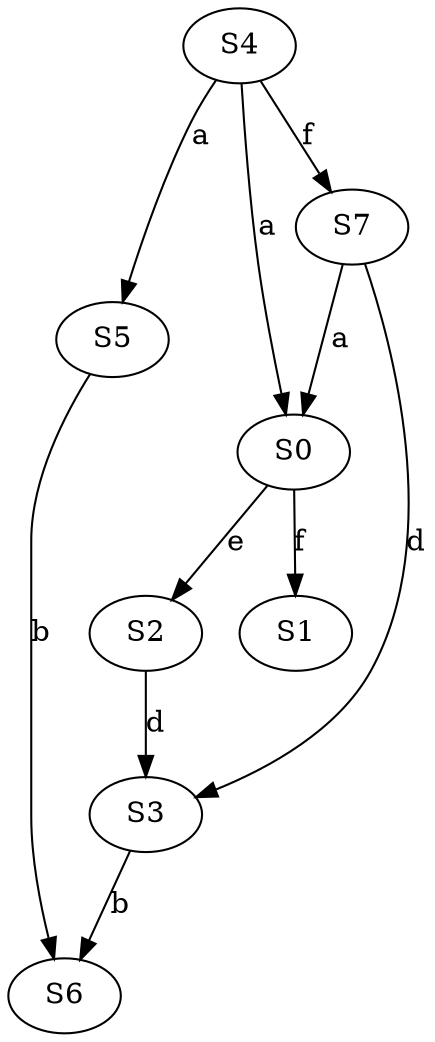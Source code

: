 strict digraph  {
S4;
S5;
S0;
S6;
S3;
S2;
S7;
S1;
S4 -> S5  [label=a];
S4 -> S0  [label=a];
S4 -> S7  [label=f];
S5 -> S6  [label=b];
S0 -> S2  [label=e];
S0 -> S1  [label=f];
S3 -> S6  [label=b];
S2 -> S3  [label=d];
S7 -> S0  [label=a];
S7 -> S3  [label=d];
}
